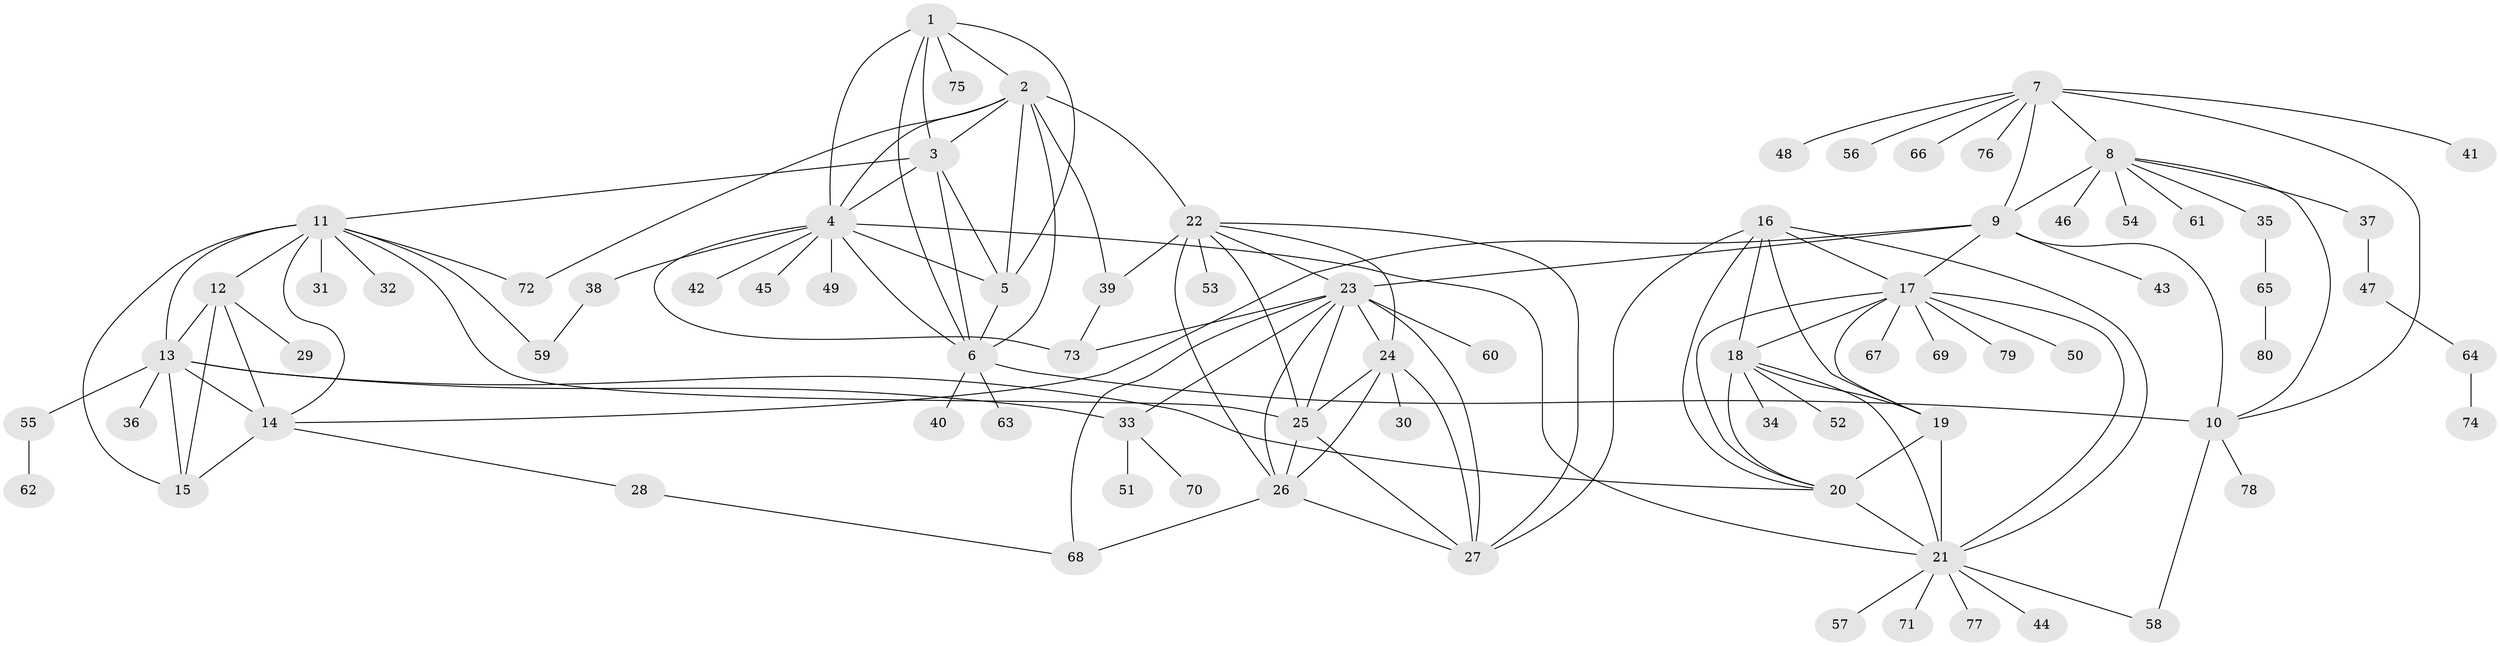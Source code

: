 // original degree distribution, {7: 0.07575757575757576, 10: 0.015151515151515152, 12: 0.022727272727272728, 6: 0.030303030303030304, 9: 0.015151515151515152, 11: 0.03787878787878788, 5: 0.015151515151515152, 8: 0.022727272727272728, 1: 0.5606060606060606, 3: 0.03787878787878788, 2: 0.1590909090909091, 4: 0.007575757575757576}
// Generated by graph-tools (version 1.1) at 2025/52/03/04/25 22:52:36]
// undirected, 80 vertices, 133 edges
graph export_dot {
  node [color=gray90,style=filled];
  1;
  2;
  3;
  4;
  5;
  6;
  7;
  8;
  9;
  10;
  11;
  12;
  13;
  14;
  15;
  16;
  17;
  18;
  19;
  20;
  21;
  22;
  23;
  24;
  25;
  26;
  27;
  28;
  29;
  30;
  31;
  32;
  33;
  34;
  35;
  36;
  37;
  38;
  39;
  40;
  41;
  42;
  43;
  44;
  45;
  46;
  47;
  48;
  49;
  50;
  51;
  52;
  53;
  54;
  55;
  56;
  57;
  58;
  59;
  60;
  61;
  62;
  63;
  64;
  65;
  66;
  67;
  68;
  69;
  70;
  71;
  72;
  73;
  74;
  75;
  76;
  77;
  78;
  79;
  80;
  1 -- 2 [weight=1.0];
  1 -- 3 [weight=1.0];
  1 -- 4 [weight=1.0];
  1 -- 5 [weight=1.0];
  1 -- 6 [weight=1.0];
  1 -- 75 [weight=1.0];
  2 -- 3 [weight=1.0];
  2 -- 4 [weight=1.0];
  2 -- 5 [weight=1.0];
  2 -- 6 [weight=1.0];
  2 -- 22 [weight=1.0];
  2 -- 39 [weight=1.0];
  2 -- 72 [weight=2.0];
  3 -- 4 [weight=1.0];
  3 -- 5 [weight=1.0];
  3 -- 6 [weight=1.0];
  3 -- 11 [weight=1.0];
  4 -- 5 [weight=1.0];
  4 -- 6 [weight=1.0];
  4 -- 21 [weight=1.0];
  4 -- 38 [weight=1.0];
  4 -- 42 [weight=1.0];
  4 -- 45 [weight=1.0];
  4 -- 49 [weight=1.0];
  4 -- 73 [weight=1.0];
  5 -- 6 [weight=1.0];
  6 -- 10 [weight=1.0];
  6 -- 40 [weight=1.0];
  6 -- 63 [weight=1.0];
  7 -- 8 [weight=1.0];
  7 -- 9 [weight=3.0];
  7 -- 10 [weight=1.0];
  7 -- 41 [weight=1.0];
  7 -- 48 [weight=1.0];
  7 -- 56 [weight=1.0];
  7 -- 66 [weight=1.0];
  7 -- 76 [weight=1.0];
  8 -- 9 [weight=3.0];
  8 -- 10 [weight=1.0];
  8 -- 35 [weight=1.0];
  8 -- 37 [weight=1.0];
  8 -- 46 [weight=1.0];
  8 -- 54 [weight=1.0];
  8 -- 61 [weight=1.0];
  9 -- 10 [weight=3.0];
  9 -- 14 [weight=1.0];
  9 -- 17 [weight=1.0];
  9 -- 23 [weight=1.0];
  9 -- 43 [weight=1.0];
  10 -- 58 [weight=1.0];
  10 -- 78 [weight=1.0];
  11 -- 12 [weight=1.0];
  11 -- 13 [weight=2.0];
  11 -- 14 [weight=1.0];
  11 -- 15 [weight=1.0];
  11 -- 25 [weight=1.0];
  11 -- 31 [weight=1.0];
  11 -- 32 [weight=1.0];
  11 -- 59 [weight=1.0];
  11 -- 72 [weight=1.0];
  12 -- 13 [weight=2.0];
  12 -- 14 [weight=1.0];
  12 -- 15 [weight=1.0];
  12 -- 29 [weight=1.0];
  13 -- 14 [weight=2.0];
  13 -- 15 [weight=2.0];
  13 -- 20 [weight=1.0];
  13 -- 33 [weight=1.0];
  13 -- 36 [weight=1.0];
  13 -- 55 [weight=1.0];
  14 -- 15 [weight=1.0];
  14 -- 28 [weight=1.0];
  16 -- 17 [weight=1.0];
  16 -- 18 [weight=1.0];
  16 -- 19 [weight=1.0];
  16 -- 20 [weight=1.0];
  16 -- 21 [weight=1.0];
  16 -- 27 [weight=1.0];
  17 -- 18 [weight=1.0];
  17 -- 19 [weight=1.0];
  17 -- 20 [weight=1.0];
  17 -- 21 [weight=1.0];
  17 -- 50 [weight=1.0];
  17 -- 67 [weight=1.0];
  17 -- 69 [weight=1.0];
  17 -- 79 [weight=1.0];
  18 -- 19 [weight=1.0];
  18 -- 20 [weight=1.0];
  18 -- 21 [weight=1.0];
  18 -- 34 [weight=1.0];
  18 -- 52 [weight=1.0];
  19 -- 20 [weight=5.0];
  19 -- 21 [weight=1.0];
  20 -- 21 [weight=1.0];
  21 -- 44 [weight=1.0];
  21 -- 57 [weight=1.0];
  21 -- 58 [weight=1.0];
  21 -- 71 [weight=1.0];
  21 -- 77 [weight=1.0];
  22 -- 23 [weight=1.0];
  22 -- 24 [weight=1.0];
  22 -- 25 [weight=1.0];
  22 -- 26 [weight=1.0];
  22 -- 27 [weight=1.0];
  22 -- 39 [weight=3.0];
  22 -- 53 [weight=1.0];
  23 -- 24 [weight=1.0];
  23 -- 25 [weight=1.0];
  23 -- 26 [weight=1.0];
  23 -- 27 [weight=1.0];
  23 -- 33 [weight=1.0];
  23 -- 60 [weight=1.0];
  23 -- 68 [weight=1.0];
  23 -- 73 [weight=1.0];
  24 -- 25 [weight=1.0];
  24 -- 26 [weight=1.0];
  24 -- 27 [weight=1.0];
  24 -- 30 [weight=1.0];
  25 -- 26 [weight=1.0];
  25 -- 27 [weight=1.0];
  26 -- 27 [weight=1.0];
  26 -- 68 [weight=1.0];
  28 -- 68 [weight=1.0];
  33 -- 51 [weight=1.0];
  33 -- 70 [weight=1.0];
  35 -- 65 [weight=1.0];
  37 -- 47 [weight=1.0];
  38 -- 59 [weight=1.0];
  39 -- 73 [weight=1.0];
  47 -- 64 [weight=1.0];
  55 -- 62 [weight=1.0];
  64 -- 74 [weight=1.0];
  65 -- 80 [weight=1.0];
}
